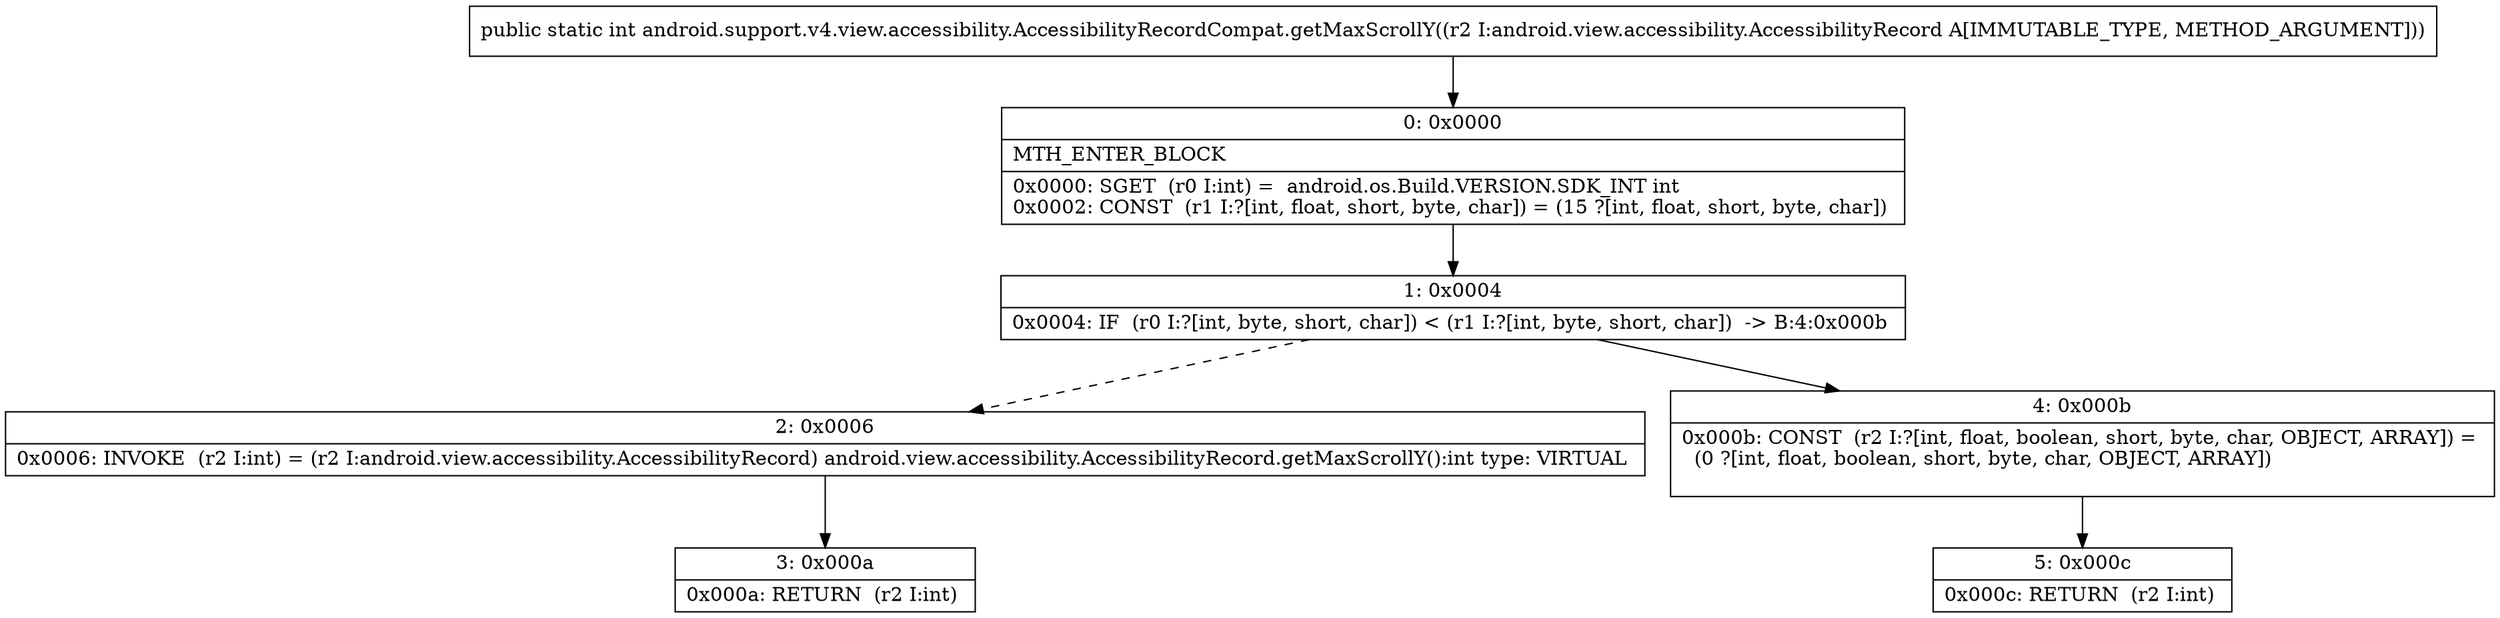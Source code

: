 digraph "CFG forandroid.support.v4.view.accessibility.AccessibilityRecordCompat.getMaxScrollY(Landroid\/view\/accessibility\/AccessibilityRecord;)I" {
Node_0 [shape=record,label="{0\:\ 0x0000|MTH_ENTER_BLOCK\l|0x0000: SGET  (r0 I:int) =  android.os.Build.VERSION.SDK_INT int \l0x0002: CONST  (r1 I:?[int, float, short, byte, char]) = (15 ?[int, float, short, byte, char]) \l}"];
Node_1 [shape=record,label="{1\:\ 0x0004|0x0004: IF  (r0 I:?[int, byte, short, char]) \< (r1 I:?[int, byte, short, char])  \-\> B:4:0x000b \l}"];
Node_2 [shape=record,label="{2\:\ 0x0006|0x0006: INVOKE  (r2 I:int) = (r2 I:android.view.accessibility.AccessibilityRecord) android.view.accessibility.AccessibilityRecord.getMaxScrollY():int type: VIRTUAL \l}"];
Node_3 [shape=record,label="{3\:\ 0x000a|0x000a: RETURN  (r2 I:int) \l}"];
Node_4 [shape=record,label="{4\:\ 0x000b|0x000b: CONST  (r2 I:?[int, float, boolean, short, byte, char, OBJECT, ARRAY]) = \l  (0 ?[int, float, boolean, short, byte, char, OBJECT, ARRAY])\l \l}"];
Node_5 [shape=record,label="{5\:\ 0x000c|0x000c: RETURN  (r2 I:int) \l}"];
MethodNode[shape=record,label="{public static int android.support.v4.view.accessibility.AccessibilityRecordCompat.getMaxScrollY((r2 I:android.view.accessibility.AccessibilityRecord A[IMMUTABLE_TYPE, METHOD_ARGUMENT])) }"];
MethodNode -> Node_0;
Node_0 -> Node_1;
Node_1 -> Node_2[style=dashed];
Node_1 -> Node_4;
Node_2 -> Node_3;
Node_4 -> Node_5;
}

